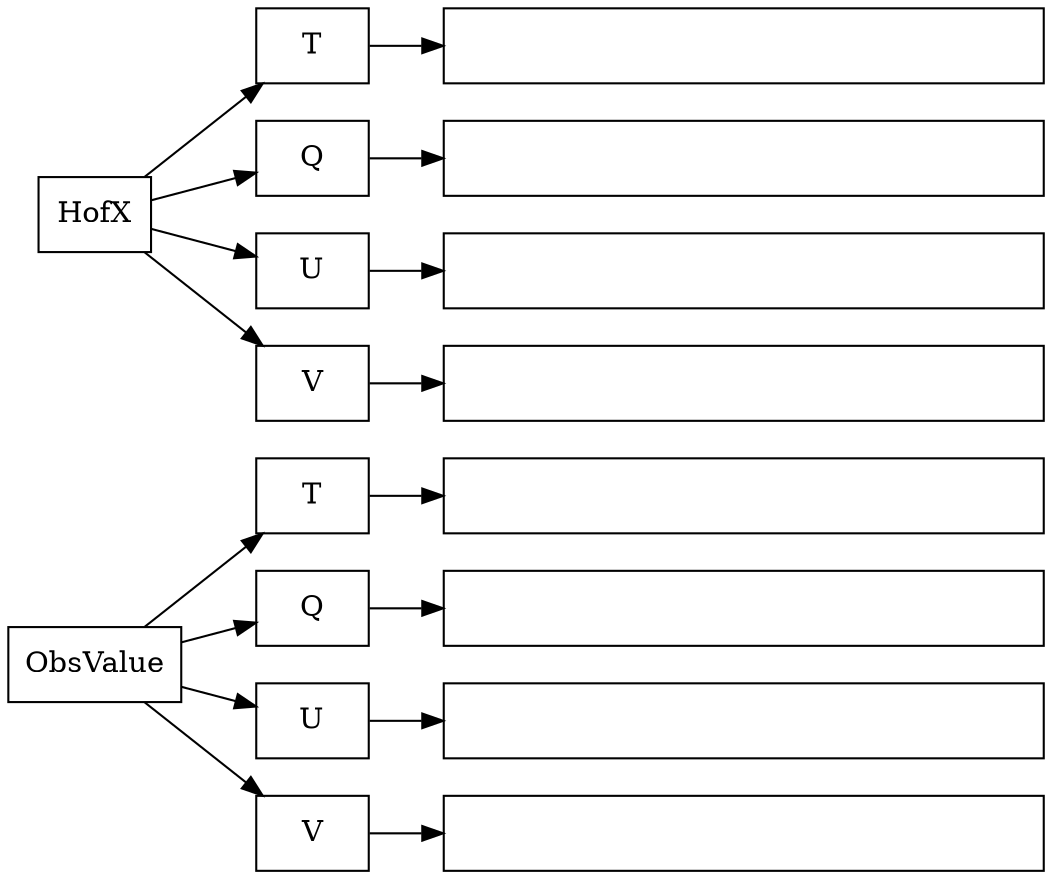 digraph MultiIndex
  {
  rankdir="LR";

  OV     [ shape=box, label="ObsValue" ];

  OV_T   [ shape=box, label="T" ];
  OV_Q   [ shape=box, label="Q" ];
  OV_U   [ shape=box, label="U" ];
  OV_V   [ shape=box, label="V" ];

  OV_T_D  [ shape=box, label="", width=4.0 ];
  OV_Q_D  [ shape=box, label="", width=4.0 ];
  OV_U_D  [ shape=box, label="", width=4.0 ];
  OV_V_D  [ shape=box, label="", width=4.0 ];

  HX     [ shape=box, label="HofX" ];

  HX_T   [ shape=box, label="T" ];
  HX_Q   [ shape=box, label="Q" ];
  HX_U   [ shape=box, label="U" ];
  HX_V   [ shape=box, label="V" ];

  HX_T_D  [ shape=box, label="", width=4.0 ];
  HX_Q_D  [ shape=box, label="", width=4.0 ];
  HX_U_D  [ shape=box, label="", width=4.0 ];
  HX_V_D  [ shape=box, label="", width=4.0 ];

  OV -> OV_T -> OV_T_D;
  OV -> OV_Q -> OV_Q_D;
  OV -> OV_U -> OV_U_D;
  OV -> OV_V -> OV_V_D;

  HX -> HX_T -> HX_T_D;
  HX -> HX_Q -> HX_Q_D;
  HX -> HX_U -> HX_U_D;
  HX -> HX_V -> HX_V_D;
  }
